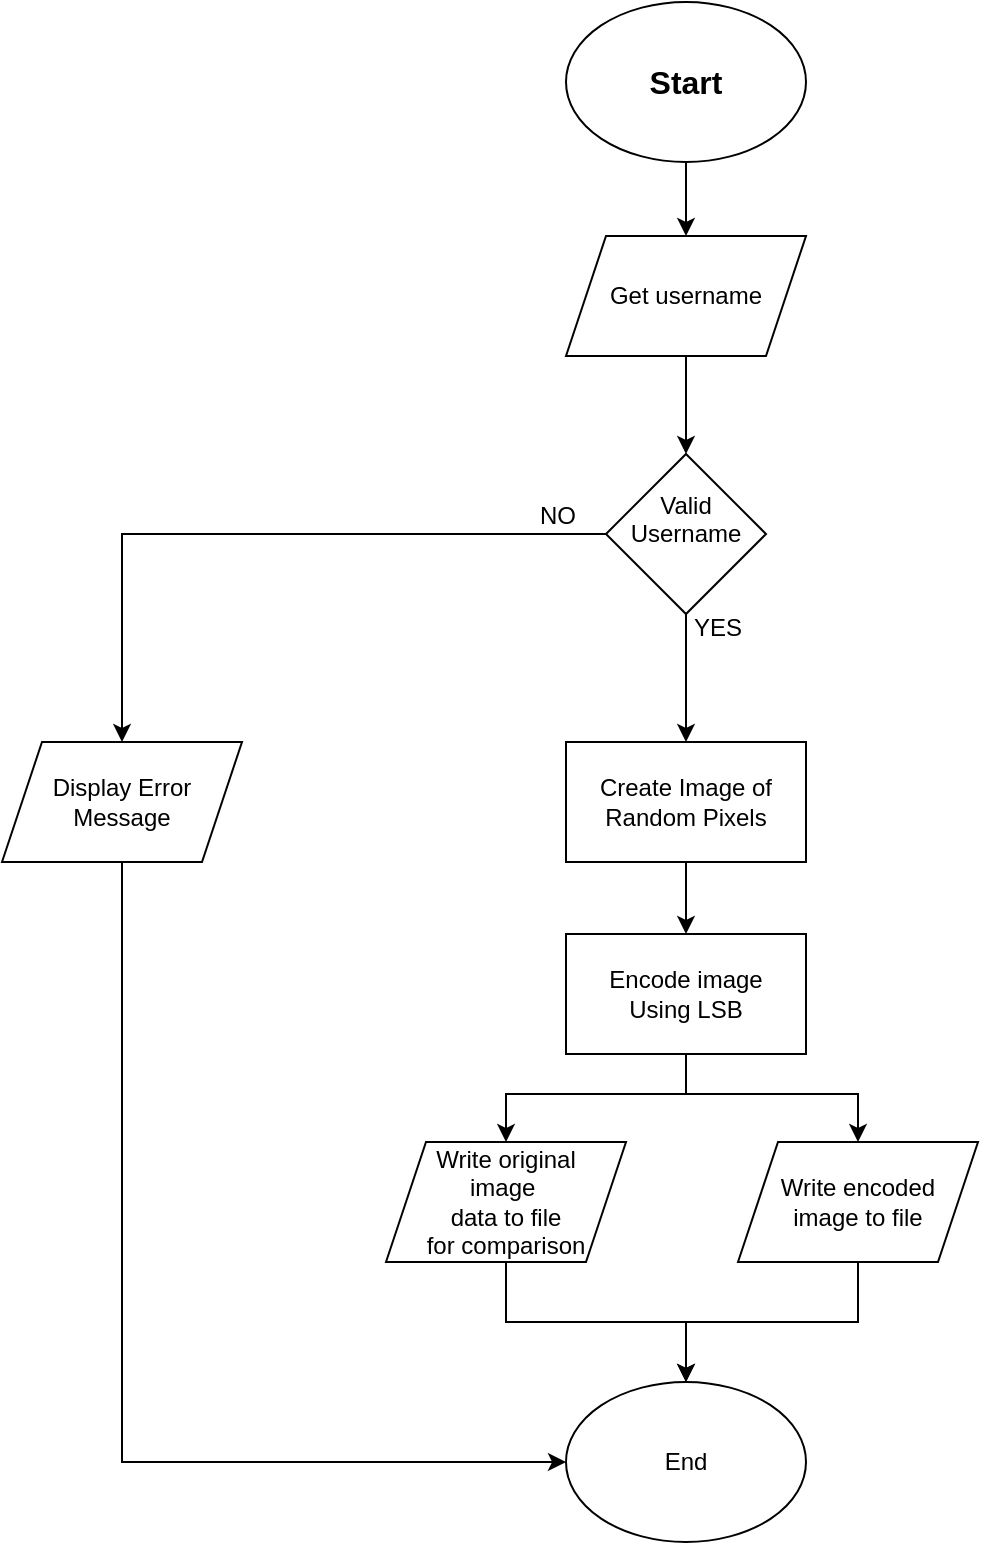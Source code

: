 <mxfile version="24.4.4" type="github">
  <diagram name="Page-1" id="9hqa1EYiereK8jZl_oy_">
    <mxGraphModel dx="934" dy="812" grid="1" gridSize="8" guides="1" tooltips="1" connect="1" arrows="1" fold="1" page="1" pageScale="1" pageWidth="827" pageHeight="1169" math="0" shadow="0">
      <root>
        <mxCell id="0" />
        <mxCell id="1" parent="0" />
        <mxCell id="5MErfeMuYOcCwuII5DUp-5" style="edgeStyle=orthogonalEdgeStyle;rounded=0;orthogonalLoop=1;jettySize=auto;html=1;entryX=0.5;entryY=0;entryDx=0;entryDy=0;" edge="1" parent="1" source="5MErfeMuYOcCwuII5DUp-1" target="5MErfeMuYOcCwuII5DUp-2">
          <mxGeometry relative="1" as="geometry" />
        </mxCell>
        <mxCell id="5MErfeMuYOcCwuII5DUp-1" value="&lt;font style=&quot;font-size: 16px;&quot;&gt;&lt;b&gt;Start&lt;/b&gt;&lt;/font&gt;" style="ellipse;whiteSpace=wrap;html=1;" vertex="1" parent="1">
          <mxGeometry x="354" y="30" width="120" height="80" as="geometry" />
        </mxCell>
        <mxCell id="5MErfeMuYOcCwuII5DUp-6" style="edgeStyle=orthogonalEdgeStyle;rounded=0;orthogonalLoop=1;jettySize=auto;html=1;entryX=0.5;entryY=0;entryDx=0;entryDy=0;" edge="1" parent="1" source="5MErfeMuYOcCwuII5DUp-2" target="5MErfeMuYOcCwuII5DUp-4">
          <mxGeometry relative="1" as="geometry" />
        </mxCell>
        <mxCell id="5MErfeMuYOcCwuII5DUp-2" value="Get username" style="shape=parallelogram;perimeter=parallelogramPerimeter;whiteSpace=wrap;html=1;fixedSize=1;" vertex="1" parent="1">
          <mxGeometry x="354" y="147" width="120" height="60" as="geometry" />
        </mxCell>
        <mxCell id="5MErfeMuYOcCwuII5DUp-18" style="edgeStyle=orthogonalEdgeStyle;rounded=0;orthogonalLoop=1;jettySize=auto;html=1;entryX=0;entryY=0.5;entryDx=0;entryDy=0;" edge="1" parent="1" source="5MErfeMuYOcCwuII5DUp-3" target="5MErfeMuYOcCwuII5DUp-17">
          <mxGeometry relative="1" as="geometry">
            <Array as="points">
              <mxPoint x="132" y="760" />
            </Array>
          </mxGeometry>
        </mxCell>
        <mxCell id="5MErfeMuYOcCwuII5DUp-3" value="Display Error&lt;br&gt;Message" style="shape=parallelogram;perimeter=parallelogramPerimeter;whiteSpace=wrap;html=1;fixedSize=1;" vertex="1" parent="1">
          <mxGeometry x="72" y="400" width="120" height="60" as="geometry" />
        </mxCell>
        <mxCell id="5MErfeMuYOcCwuII5DUp-7" style="edgeStyle=orthogonalEdgeStyle;rounded=0;orthogonalLoop=1;jettySize=auto;html=1;exitX=0;exitY=0.5;exitDx=0;exitDy=0;entryX=0.5;entryY=0;entryDx=0;entryDy=0;" edge="1" parent="1" source="5MErfeMuYOcCwuII5DUp-4" target="5MErfeMuYOcCwuII5DUp-3">
          <mxGeometry relative="1" as="geometry" />
        </mxCell>
        <mxCell id="5MErfeMuYOcCwuII5DUp-9" style="edgeStyle=orthogonalEdgeStyle;rounded=0;orthogonalLoop=1;jettySize=auto;html=1;entryX=0.5;entryY=0;entryDx=0;entryDy=0;" edge="1" parent="1" source="5MErfeMuYOcCwuII5DUp-4" target="5MErfeMuYOcCwuII5DUp-8">
          <mxGeometry relative="1" as="geometry" />
        </mxCell>
        <mxCell id="5MErfeMuYOcCwuII5DUp-4" value="&lt;div&gt;Valid Username&lt;/div&gt;&lt;div&gt;&lt;br&gt;&lt;/div&gt;" style="rhombus;whiteSpace=wrap;html=1;" vertex="1" parent="1">
          <mxGeometry x="374" y="256" width="80" height="80" as="geometry" />
        </mxCell>
        <mxCell id="5MErfeMuYOcCwuII5DUp-11" style="edgeStyle=orthogonalEdgeStyle;rounded=0;orthogonalLoop=1;jettySize=auto;html=1;entryX=0.5;entryY=0;entryDx=0;entryDy=0;" edge="1" parent="1" source="5MErfeMuYOcCwuII5DUp-8" target="5MErfeMuYOcCwuII5DUp-10">
          <mxGeometry relative="1" as="geometry" />
        </mxCell>
        <mxCell id="5MErfeMuYOcCwuII5DUp-8" value="Create Image of Random Pixels" style="rounded=0;whiteSpace=wrap;html=1;" vertex="1" parent="1">
          <mxGeometry x="354" y="400" width="120" height="60" as="geometry" />
        </mxCell>
        <mxCell id="5MErfeMuYOcCwuII5DUp-15" style="edgeStyle=orthogonalEdgeStyle;rounded=0;orthogonalLoop=1;jettySize=auto;html=1;entryX=0.5;entryY=0;entryDx=0;entryDy=0;" edge="1" parent="1" source="5MErfeMuYOcCwuII5DUp-10" target="5MErfeMuYOcCwuII5DUp-12">
          <mxGeometry relative="1" as="geometry">
            <Array as="points">
              <mxPoint x="414" y="576" />
              <mxPoint x="324" y="576" />
            </Array>
          </mxGeometry>
        </mxCell>
        <mxCell id="5MErfeMuYOcCwuII5DUp-16" style="edgeStyle=orthogonalEdgeStyle;rounded=0;orthogonalLoop=1;jettySize=auto;html=1;exitX=0.5;exitY=1;exitDx=0;exitDy=0;entryX=0.5;entryY=0;entryDx=0;entryDy=0;" edge="1" parent="1" source="5MErfeMuYOcCwuII5DUp-10" target="5MErfeMuYOcCwuII5DUp-14">
          <mxGeometry relative="1" as="geometry">
            <Array as="points">
              <mxPoint x="414" y="576" />
              <mxPoint x="500" y="576" />
            </Array>
          </mxGeometry>
        </mxCell>
        <mxCell id="5MErfeMuYOcCwuII5DUp-10" value="&lt;div&gt;Encode image &lt;br&gt;&lt;/div&gt;&lt;div&gt;Using LSB&lt;br&gt;&lt;/div&gt;" style="rounded=0;whiteSpace=wrap;html=1;" vertex="1" parent="1">
          <mxGeometry x="354" y="496" width="120" height="60" as="geometry" />
        </mxCell>
        <mxCell id="5MErfeMuYOcCwuII5DUp-19" style="edgeStyle=orthogonalEdgeStyle;rounded=0;orthogonalLoop=1;jettySize=auto;html=1;entryX=0.5;entryY=0;entryDx=0;entryDy=0;" edge="1" parent="1" source="5MErfeMuYOcCwuII5DUp-12" target="5MErfeMuYOcCwuII5DUp-17">
          <mxGeometry relative="1" as="geometry" />
        </mxCell>
        <mxCell id="5MErfeMuYOcCwuII5DUp-12" value="&lt;div&gt;Write original&lt;/div&gt;&lt;div&gt;image&amp;nbsp;&lt;/div&gt;&lt;div&gt;data to file&lt;/div&gt;&lt;div&gt;for comparison&lt;br&gt;&lt;/div&gt;" style="shape=parallelogram;perimeter=parallelogramPerimeter;whiteSpace=wrap;html=1;fixedSize=1;" vertex="1" parent="1">
          <mxGeometry x="264" y="600" width="120" height="60" as="geometry" />
        </mxCell>
        <mxCell id="5MErfeMuYOcCwuII5DUp-20" style="edgeStyle=orthogonalEdgeStyle;rounded=0;orthogonalLoop=1;jettySize=auto;html=1;entryX=0.5;entryY=0;entryDx=0;entryDy=0;" edge="1" parent="1" source="5MErfeMuYOcCwuII5DUp-14" target="5MErfeMuYOcCwuII5DUp-17">
          <mxGeometry relative="1" as="geometry" />
        </mxCell>
        <mxCell id="5MErfeMuYOcCwuII5DUp-14" value="&lt;div&gt;Write encoded&lt;/div&gt;&lt;div&gt;image to file&lt;br&gt;&lt;/div&gt;" style="shape=parallelogram;perimeter=parallelogramPerimeter;whiteSpace=wrap;html=1;fixedSize=1;" vertex="1" parent="1">
          <mxGeometry x="440" y="600" width="120" height="60" as="geometry" />
        </mxCell>
        <mxCell id="5MErfeMuYOcCwuII5DUp-17" value="End" style="ellipse;whiteSpace=wrap;html=1;" vertex="1" parent="1">
          <mxGeometry x="354" y="720" width="120" height="80" as="geometry" />
        </mxCell>
        <mxCell id="5MErfeMuYOcCwuII5DUp-21" value="NO" style="text;html=1;align=center;verticalAlign=middle;whiteSpace=wrap;rounded=0;" vertex="1" parent="1">
          <mxGeometry x="320" y="272" width="60" height="30" as="geometry" />
        </mxCell>
        <mxCell id="5MErfeMuYOcCwuII5DUp-22" value="YES" style="text;html=1;align=center;verticalAlign=middle;whiteSpace=wrap;rounded=0;" vertex="1" parent="1">
          <mxGeometry x="400" y="328" width="60" height="30" as="geometry" />
        </mxCell>
      </root>
    </mxGraphModel>
  </diagram>
</mxfile>
